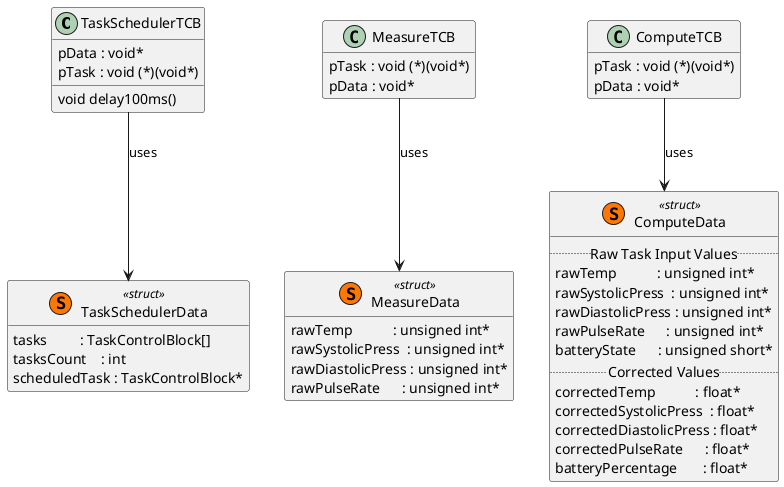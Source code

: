 @startuml

hide empty members
skinparam defaultFontName "Lucida Console"

class TaskSchedulerTCB {
  {field} pData : void*
  {field} pTask : void (*)(void*)
  void delay100ms()
}

class MeasureTCB {
  {field} pTask : void (*)(void*)
  pData : void*
}

class ComputeTCB {
  {field} pTask : void (*)(void*)
  pData : void*
}

class TaskSchedulerData << (S,#FF7700) struct >>{
  tasks         : TaskControlBlock[]
  tasksCount    : int
  scheduledTask : TaskControlBlock*
}

class MeasureData << (S,#FF7700) struct >>{
  rawTemp           : unsigned int*
  rawSystolicPress  : unsigned int*
  rawDiastolicPress : unsigned int*
  rawPulseRate      : unsigned int*
}

class ComputeData << (S,#FF7700) struct >>{
  ..Raw Task Input Values..
  rawTemp           : unsigned int*
  rawSystolicPress  : unsigned int*
  rawDiastolicPress : unsigned int*
  rawPulseRate      : unsigned int*
  batteryState      : unsigned short*
  ..Corrected Values..
  correctedTemp           : float*
  correctedSystolicPress  : float*
  correctedDiastolicPress : float*
  correctedPulseRate      : float*
  batteryPercentage       : float*
}

TaskSchedulerTCB --> TaskSchedulerData : uses
MeasureTCB --> MeasureData : uses
ComputeTCB --> ComputeData : uses

'skinparam linetype ortho

@enduml